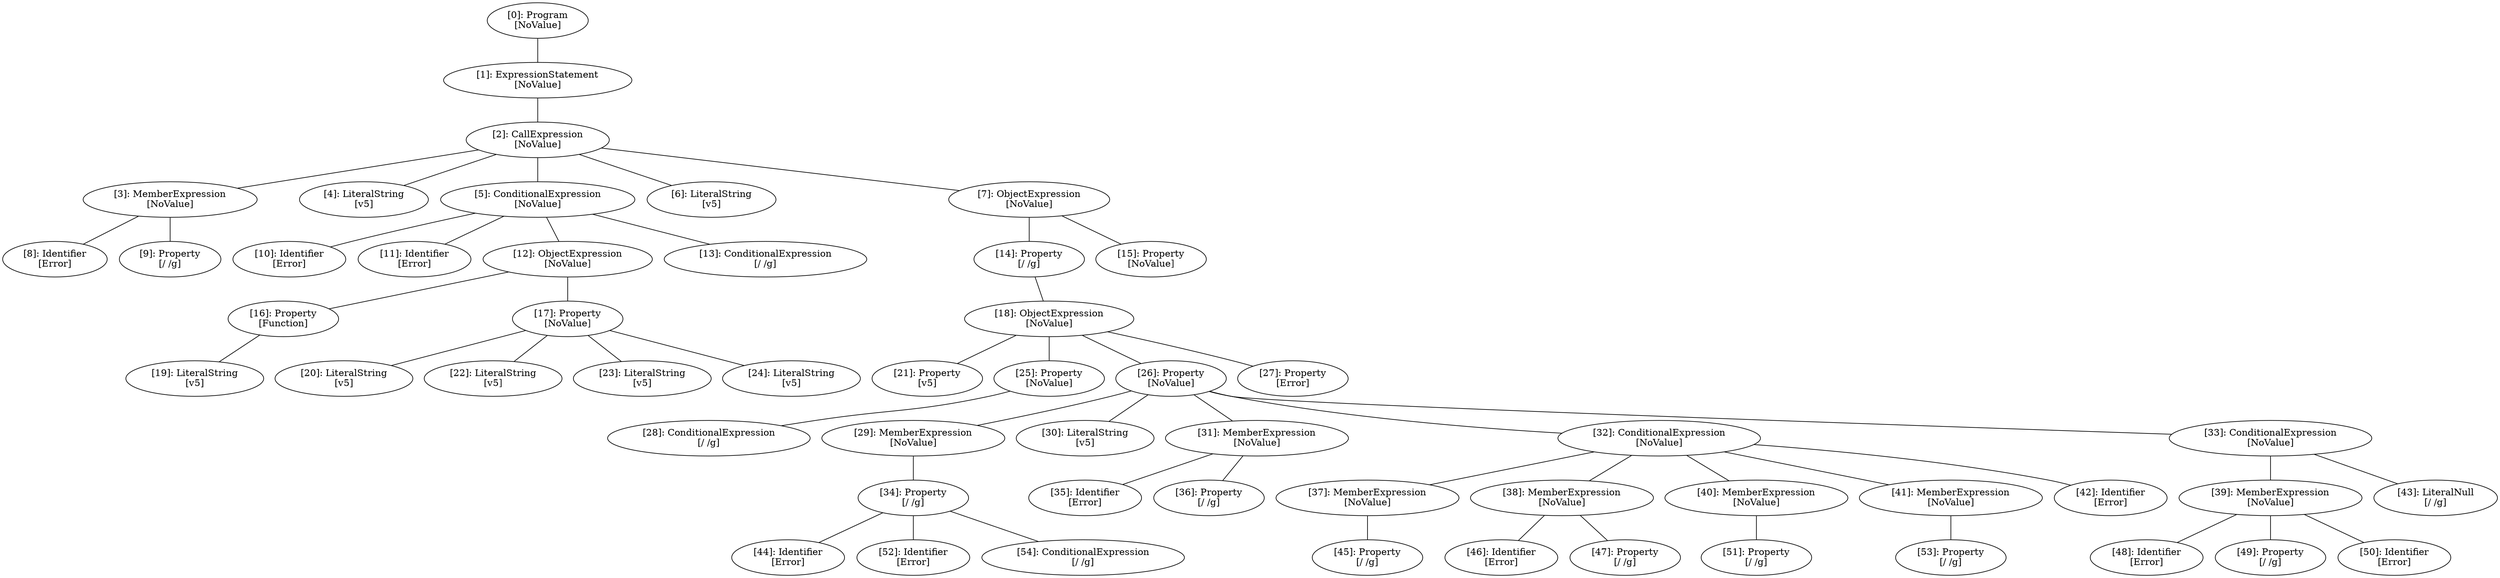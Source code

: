 // Result
graph {
	0 [label="[0]: Program
[NoValue]"]
	1 [label="[1]: ExpressionStatement
[NoValue]"]
	2 [label="[2]: CallExpression
[NoValue]"]
	3 [label="[3]: MemberExpression
[NoValue]"]
	4 [label="[4]: LiteralString
[v5]"]
	5 [label="[5]: ConditionalExpression
[NoValue]"]
	6 [label="[6]: LiteralString
[v5]"]
	7 [label="[7]: ObjectExpression
[NoValue]"]
	8 [label="[8]: Identifier
[Error]"]
	9 [label="[9]: Property
[/ /g]"]
	10 [label="[10]: Identifier
[Error]"]
	11 [label="[11]: Identifier
[Error]"]
	12 [label="[12]: ObjectExpression
[NoValue]"]
	13 [label="[13]: ConditionalExpression
[/ /g]"]
	14 [label="[14]: Property
[/ /g]"]
	15 [label="[15]: Property
[NoValue]"]
	16 [label="[16]: Property
[Function]"]
	17 [label="[17]: Property
[NoValue]"]
	18 [label="[18]: ObjectExpression
[NoValue]"]
	19 [label="[19]: LiteralString
[v5]"]
	20 [label="[20]: LiteralString
[v5]"]
	21 [label="[21]: Property
[v5]"]
	22 [label="[22]: LiteralString
[v5]"]
	23 [label="[23]: LiteralString
[v5]"]
	24 [label="[24]: LiteralString
[v5]"]
	25 [label="[25]: Property
[NoValue]"]
	26 [label="[26]: Property
[NoValue]"]
	27 [label="[27]: Property
[Error]"]
	28 [label="[28]: ConditionalExpression
[/ /g]"]
	29 [label="[29]: MemberExpression
[NoValue]"]
	30 [label="[30]: LiteralString
[v5]"]
	31 [label="[31]: MemberExpression
[NoValue]"]
	32 [label="[32]: ConditionalExpression
[NoValue]"]
	33 [label="[33]: ConditionalExpression
[NoValue]"]
	34 [label="[34]: Property
[/ /g]"]
	35 [label="[35]: Identifier
[Error]"]
	36 [label="[36]: Property
[/ /g]"]
	37 [label="[37]: MemberExpression
[NoValue]"]
	38 [label="[38]: MemberExpression
[NoValue]"]
	39 [label="[39]: MemberExpression
[NoValue]"]
	40 [label="[40]: MemberExpression
[NoValue]"]
	41 [label="[41]: MemberExpression
[NoValue]"]
	42 [label="[42]: Identifier
[Error]"]
	43 [label="[43]: LiteralNull
[/ /g]"]
	44 [label="[44]: Identifier
[Error]"]
	45 [label="[45]: Property
[/ /g]"]
	46 [label="[46]: Identifier
[Error]"]
	47 [label="[47]: Property
[/ /g]"]
	48 [label="[48]: Identifier
[Error]"]
	49 [label="[49]: Property
[/ /g]"]
	50 [label="[50]: Identifier
[Error]"]
	51 [label="[51]: Property
[/ /g]"]
	52 [label="[52]: Identifier
[Error]"]
	53 [label="[53]: Property
[/ /g]"]
	54 [label="[54]: ConditionalExpression
[/ /g]"]
	0 -- 1
	1 -- 2
	2 -- 3
	2 -- 4
	2 -- 5
	2 -- 6
	2 -- 7
	3 -- 8
	3 -- 9
	5 -- 10
	5 -- 11
	5 -- 12
	5 -- 13
	7 -- 14
	7 -- 15
	12 -- 16
	12 -- 17
	14 -- 18
	16 -- 19
	17 -- 20
	17 -- 22
	17 -- 23
	17 -- 24
	18 -- 21
	18 -- 25
	18 -- 26
	18 -- 27
	25 -- 28
	26 -- 29
	26 -- 30
	26 -- 31
	26 -- 32
	26 -- 33
	29 -- 34
	31 -- 35
	31 -- 36
	32 -- 37
	32 -- 38
	32 -- 40
	32 -- 41
	32 -- 42
	33 -- 39
	33 -- 43
	34 -- 44
	34 -- 52
	34 -- 54
	37 -- 45
	38 -- 46
	38 -- 47
	39 -- 48
	39 -- 49
	39 -- 50
	40 -- 51
	41 -- 53
}
